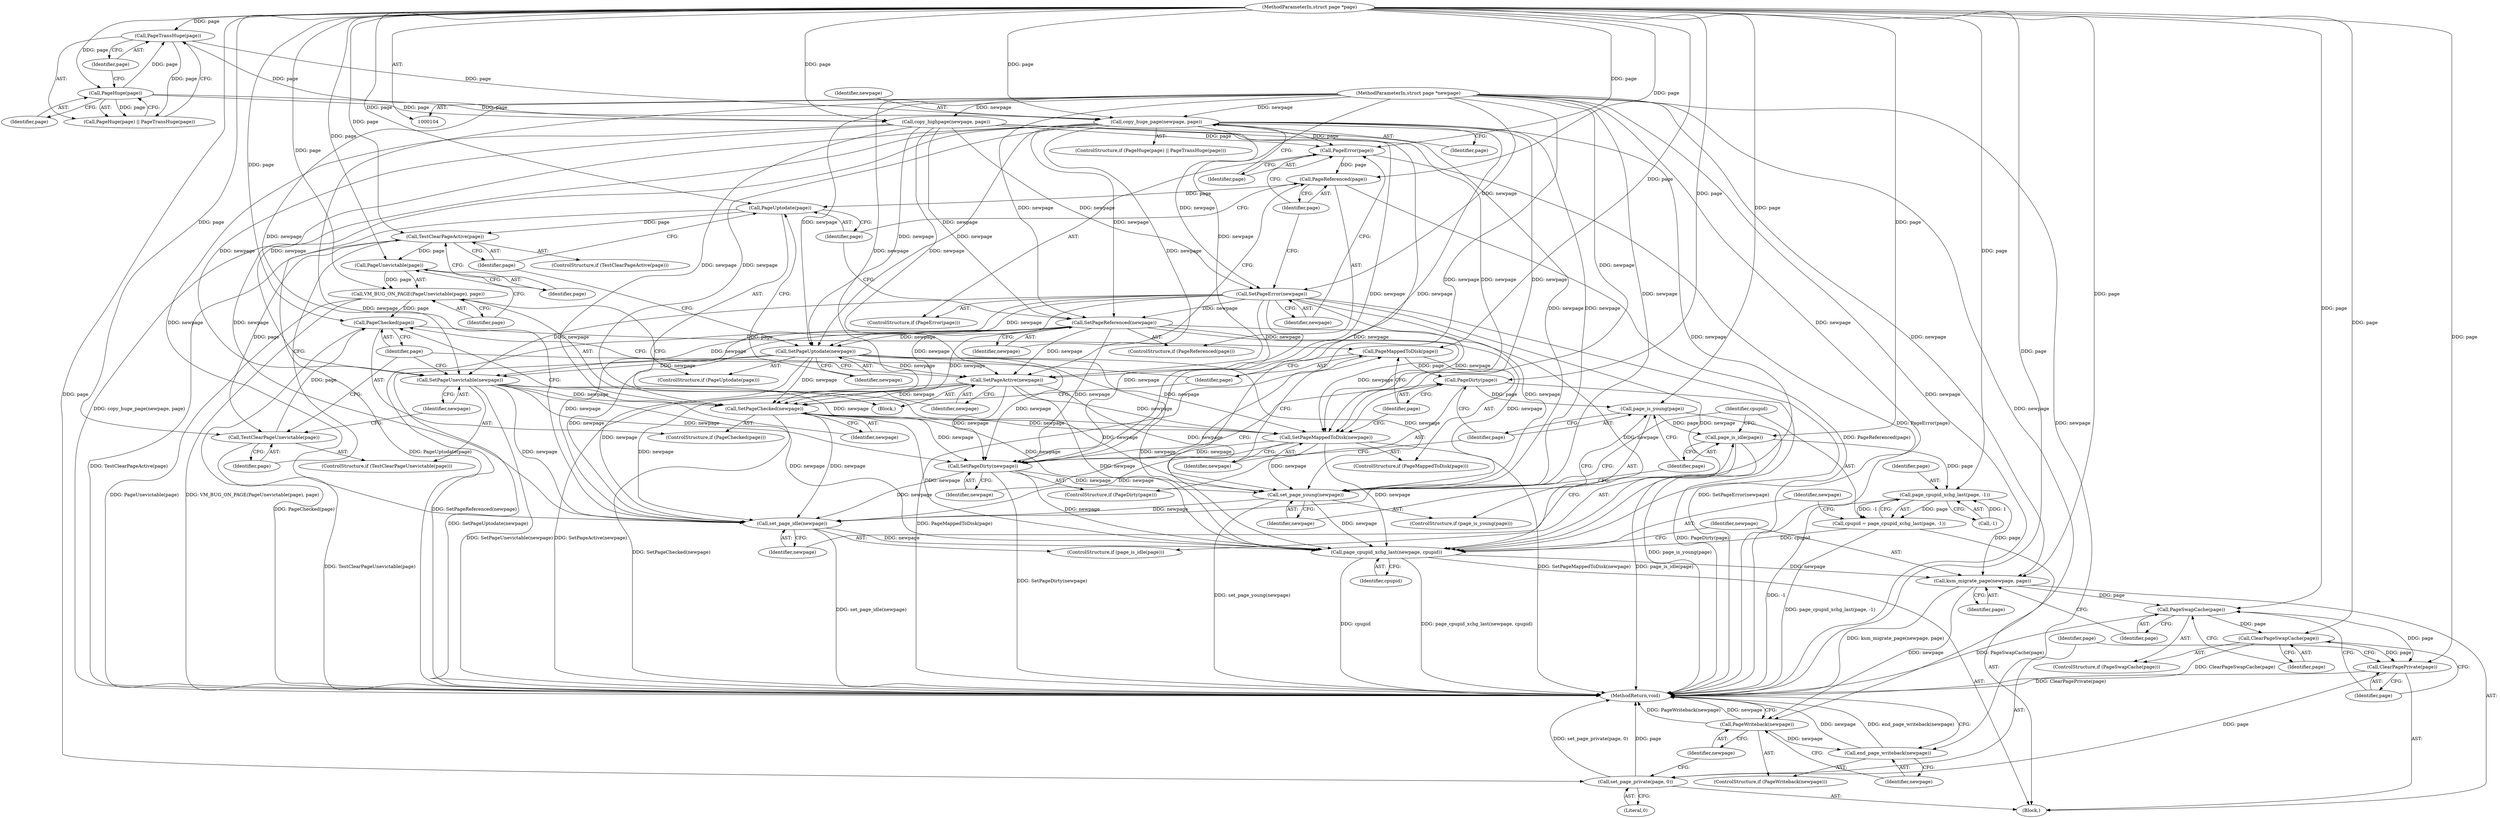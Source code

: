 digraph "0_linux_42cb14b110a5698ccf26ce59c4441722605a3743@API" {
"1000115" [label="(Call,copy_huge_page(newpage, page))"];
"1000105" [label="(MethodParameterIn,struct page *newpage)"];
"1000113" [label="(Call,PageTransHuge(page))"];
"1000111" [label="(Call,PageHuge(page))"];
"1000106" [label="(MethodParameterIn,struct page *page)"];
"1000123" [label="(Call,PageError(page))"];
"1000128" [label="(Call,PageReferenced(page))"];
"1000133" [label="(Call,PageUptodate(page))"];
"1000138" [label="(Call,TestClearPageActive(page))"];
"1000142" [label="(Call,PageUnevictable(page))"];
"1000141" [label="(Call,VM_BUG_ON_PAGE(PageUnevictable(page), page))"];
"1000154" [label="(Call,PageChecked(page))"];
"1000159" [label="(Call,PageMappedToDisk(page))"];
"1000164" [label="(Call,PageDirty(page))"];
"1000169" [label="(Call,page_is_young(page))"];
"1000174" [label="(Call,page_is_idle(page))"];
"1000180" [label="(Call,page_cpupid_xchg_last(page, -1))"];
"1000178" [label="(Call,cpupid = page_cpupid_xchg_last(page, -1))"];
"1000184" [label="(Call,page_cpupid_xchg_last(newpage, cpupid))"];
"1000187" [label="(Call,ksm_migrate_page(newpage, page))"];
"1000191" [label="(Call,PageSwapCache(page))"];
"1000193" [label="(Call,ClearPageSwapCache(page))"];
"1000195" [label="(Call,ClearPagePrivate(page))"];
"1000197" [label="(Call,set_page_private(page, 0))"];
"1000201" [label="(Call,PageWriteback(newpage))"];
"1000203" [label="(Call,end_page_writeback(newpage))"];
"1000149" [label="(Call,TestClearPageUnevictable(page))"];
"1000125" [label="(Call,SetPageError(newpage))"];
"1000130" [label="(Call,SetPageReferenced(newpage))"];
"1000135" [label="(Call,SetPageUptodate(newpage))"];
"1000145" [label="(Call,SetPageActive(newpage))"];
"1000156" [label="(Call,SetPageChecked(newpage))"];
"1000161" [label="(Call,SetPageMappedToDisk(newpage))"];
"1000166" [label="(Call,SetPageDirty(newpage))"];
"1000171" [label="(Call,set_page_young(newpage))"];
"1000176" [label="(Call,set_page_idle(newpage))"];
"1000151" [label="(Call,SetPageUnevictable(newpage))"];
"1000133" [label="(Call,PageUptodate(page))"];
"1000204" [label="(Identifier,newpage)"];
"1000124" [label="(Identifier,page)"];
"1000177" [label="(Identifier,newpage)"];
"1000137" [label="(ControlStructure,if (TestClearPageActive(page)))"];
"1000134" [label="(Identifier,page)"];
"1000203" [label="(Call,end_page_writeback(newpage))"];
"1000166" [label="(Call,SetPageDirty(newpage))"];
"1000187" [label="(Call,ksm_migrate_page(newpage, page))"];
"1000129" [label="(Identifier,page)"];
"1000127" [label="(ControlStructure,if (PageReferenced(page)))"];
"1000201" [label="(Call,PageWriteback(newpage))"];
"1000135" [label="(Call,SetPageUptodate(newpage))"];
"1000139" [label="(Identifier,page)"];
"1000175" [label="(Identifier,page)"];
"1000180" [label="(Call,page_cpupid_xchg_last(page, -1))"];
"1000109" [label="(ControlStructure,if (PageHuge(page) || PageTransHuge(page)))"];
"1000132" [label="(ControlStructure,if (PageUptodate(page)))"];
"1000188" [label="(Identifier,newpage)"];
"1000172" [label="(Identifier,newpage)"];
"1000179" [label="(Identifier,cpupid)"];
"1000181" [label="(Identifier,page)"];
"1000131" [label="(Identifier,newpage)"];
"1000185" [label="(Identifier,newpage)"];
"1000199" [label="(Literal,0)"];
"1000165" [label="(Identifier,page)"];
"1000116" [label="(Identifier,newpage)"];
"1000173" [label="(ControlStructure,if (page_is_idle(page)))"];
"1000194" [label="(Identifier,page)"];
"1000168" [label="(ControlStructure,if (page_is_young(page)))"];
"1000123" [label="(Call,PageError(page))"];
"1000152" [label="(Identifier,newpage)"];
"1000115" [label="(Call,copy_huge_page(newpage, page))"];
"1000119" [label="(Call,copy_highpage(newpage, page))"];
"1000159" [label="(Call,PageMappedToDisk(page))"];
"1000191" [label="(Call,PageSwapCache(page))"];
"1000140" [label="(Block,)"];
"1000198" [label="(Identifier,page)"];
"1000105" [label="(MethodParameterIn,struct page *newpage)"];
"1000162" [label="(Identifier,newpage)"];
"1000138" [label="(Call,TestClearPageActive(page))"];
"1000157" [label="(Identifier,newpage)"];
"1000144" [label="(Identifier,page)"];
"1000117" [label="(Identifier,page)"];
"1000189" [label="(Identifier,page)"];
"1000107" [label="(Block,)"];
"1000148" [label="(ControlStructure,if (TestClearPageUnevictable(page)))"];
"1000153" [label="(ControlStructure,if (PageChecked(page)))"];
"1000154" [label="(Call,PageChecked(page))"];
"1000151" [label="(Call,SetPageUnevictable(newpage))"];
"1000169" [label="(Call,page_is_young(page))"];
"1000143" [label="(Identifier,page)"];
"1000190" [label="(ControlStructure,if (PageSwapCache(page)))"];
"1000161" [label="(Call,SetPageMappedToDisk(newpage))"];
"1000114" [label="(Identifier,page)"];
"1000141" [label="(Call,VM_BUG_ON_PAGE(PageUnevictable(page), page))"];
"1000200" [label="(ControlStructure,if (PageWriteback(newpage)))"];
"1000186" [label="(Identifier,cpupid)"];
"1000184" [label="(Call,page_cpupid_xchg_last(newpage, cpupid))"];
"1000195" [label="(Call,ClearPagePrivate(page))"];
"1000155" [label="(Identifier,page)"];
"1000142" [label="(Call,PageUnevictable(page))"];
"1000110" [label="(Call,PageHuge(page) || PageTransHuge(page))"];
"1000197" [label="(Call,set_page_private(page, 0))"];
"1000126" [label="(Identifier,newpage)"];
"1000176" [label="(Call,set_page_idle(newpage))"];
"1000170" [label="(Identifier,page)"];
"1000146" [label="(Identifier,newpage)"];
"1000112" [label="(Identifier,page)"];
"1000158" [label="(ControlStructure,if (PageMappedToDisk(page)))"];
"1000196" [label="(Identifier,page)"];
"1000149" [label="(Call,TestClearPageUnevictable(page))"];
"1000163" [label="(ControlStructure,if (PageDirty(page)))"];
"1000122" [label="(ControlStructure,if (PageError(page)))"];
"1000193" [label="(Call,ClearPageSwapCache(page))"];
"1000192" [label="(Identifier,page)"];
"1000156" [label="(Call,SetPageChecked(newpage))"];
"1000128" [label="(Call,PageReferenced(page))"];
"1000150" [label="(Identifier,page)"];
"1000125" [label="(Call,SetPageError(newpage))"];
"1000164" [label="(Call,PageDirty(page))"];
"1000174" [label="(Call,page_is_idle(page))"];
"1000182" [label="(Call,-1)"];
"1000145" [label="(Call,SetPageActive(newpage))"];
"1000171" [label="(Call,set_page_young(newpage))"];
"1000178" [label="(Call,cpupid = page_cpupid_xchg_last(page, -1))"];
"1000130" [label="(Call,SetPageReferenced(newpage))"];
"1000205" [label="(MethodReturn,void)"];
"1000106" [label="(MethodParameterIn,struct page *page)"];
"1000111" [label="(Call,PageHuge(page))"];
"1000113" [label="(Call,PageTransHuge(page))"];
"1000160" [label="(Identifier,page)"];
"1000202" [label="(Identifier,newpage)"];
"1000167" [label="(Identifier,newpage)"];
"1000136" [label="(Identifier,newpage)"];
"1000115" -> "1000109"  [label="AST: "];
"1000115" -> "1000117"  [label="CFG: "];
"1000116" -> "1000115"  [label="AST: "];
"1000117" -> "1000115"  [label="AST: "];
"1000124" -> "1000115"  [label="CFG: "];
"1000115" -> "1000205"  [label="DDG: copy_huge_page(newpage, page)"];
"1000105" -> "1000115"  [label="DDG: newpage"];
"1000113" -> "1000115"  [label="DDG: page"];
"1000111" -> "1000115"  [label="DDG: page"];
"1000106" -> "1000115"  [label="DDG: page"];
"1000115" -> "1000123"  [label="DDG: page"];
"1000115" -> "1000125"  [label="DDG: newpage"];
"1000115" -> "1000130"  [label="DDG: newpage"];
"1000115" -> "1000135"  [label="DDG: newpage"];
"1000115" -> "1000145"  [label="DDG: newpage"];
"1000115" -> "1000151"  [label="DDG: newpage"];
"1000115" -> "1000156"  [label="DDG: newpage"];
"1000115" -> "1000161"  [label="DDG: newpage"];
"1000115" -> "1000166"  [label="DDG: newpage"];
"1000115" -> "1000171"  [label="DDG: newpage"];
"1000115" -> "1000176"  [label="DDG: newpage"];
"1000115" -> "1000184"  [label="DDG: newpage"];
"1000105" -> "1000104"  [label="AST: "];
"1000105" -> "1000205"  [label="DDG: newpage"];
"1000105" -> "1000119"  [label="DDG: newpage"];
"1000105" -> "1000125"  [label="DDG: newpage"];
"1000105" -> "1000130"  [label="DDG: newpage"];
"1000105" -> "1000135"  [label="DDG: newpage"];
"1000105" -> "1000145"  [label="DDG: newpage"];
"1000105" -> "1000151"  [label="DDG: newpage"];
"1000105" -> "1000156"  [label="DDG: newpage"];
"1000105" -> "1000161"  [label="DDG: newpage"];
"1000105" -> "1000166"  [label="DDG: newpage"];
"1000105" -> "1000171"  [label="DDG: newpage"];
"1000105" -> "1000176"  [label="DDG: newpage"];
"1000105" -> "1000184"  [label="DDG: newpage"];
"1000105" -> "1000187"  [label="DDG: newpage"];
"1000105" -> "1000201"  [label="DDG: newpage"];
"1000105" -> "1000203"  [label="DDG: newpage"];
"1000113" -> "1000110"  [label="AST: "];
"1000113" -> "1000114"  [label="CFG: "];
"1000114" -> "1000113"  [label="AST: "];
"1000110" -> "1000113"  [label="CFG: "];
"1000113" -> "1000110"  [label="DDG: page"];
"1000111" -> "1000113"  [label="DDG: page"];
"1000106" -> "1000113"  [label="DDG: page"];
"1000113" -> "1000119"  [label="DDG: page"];
"1000111" -> "1000110"  [label="AST: "];
"1000111" -> "1000112"  [label="CFG: "];
"1000112" -> "1000111"  [label="AST: "];
"1000114" -> "1000111"  [label="CFG: "];
"1000110" -> "1000111"  [label="CFG: "];
"1000111" -> "1000110"  [label="DDG: page"];
"1000106" -> "1000111"  [label="DDG: page"];
"1000111" -> "1000119"  [label="DDG: page"];
"1000106" -> "1000104"  [label="AST: "];
"1000106" -> "1000205"  [label="DDG: page"];
"1000106" -> "1000119"  [label="DDG: page"];
"1000106" -> "1000123"  [label="DDG: page"];
"1000106" -> "1000128"  [label="DDG: page"];
"1000106" -> "1000133"  [label="DDG: page"];
"1000106" -> "1000138"  [label="DDG: page"];
"1000106" -> "1000142"  [label="DDG: page"];
"1000106" -> "1000141"  [label="DDG: page"];
"1000106" -> "1000149"  [label="DDG: page"];
"1000106" -> "1000154"  [label="DDG: page"];
"1000106" -> "1000159"  [label="DDG: page"];
"1000106" -> "1000164"  [label="DDG: page"];
"1000106" -> "1000169"  [label="DDG: page"];
"1000106" -> "1000174"  [label="DDG: page"];
"1000106" -> "1000180"  [label="DDG: page"];
"1000106" -> "1000187"  [label="DDG: page"];
"1000106" -> "1000191"  [label="DDG: page"];
"1000106" -> "1000193"  [label="DDG: page"];
"1000106" -> "1000195"  [label="DDG: page"];
"1000106" -> "1000197"  [label="DDG: page"];
"1000123" -> "1000122"  [label="AST: "];
"1000123" -> "1000124"  [label="CFG: "];
"1000124" -> "1000123"  [label="AST: "];
"1000126" -> "1000123"  [label="CFG: "];
"1000129" -> "1000123"  [label="CFG: "];
"1000123" -> "1000205"  [label="DDG: PageError(page)"];
"1000119" -> "1000123"  [label="DDG: page"];
"1000123" -> "1000128"  [label="DDG: page"];
"1000128" -> "1000127"  [label="AST: "];
"1000128" -> "1000129"  [label="CFG: "];
"1000129" -> "1000128"  [label="AST: "];
"1000131" -> "1000128"  [label="CFG: "];
"1000134" -> "1000128"  [label="CFG: "];
"1000128" -> "1000205"  [label="DDG: PageReferenced(page)"];
"1000128" -> "1000133"  [label="DDG: page"];
"1000133" -> "1000132"  [label="AST: "];
"1000133" -> "1000134"  [label="CFG: "];
"1000134" -> "1000133"  [label="AST: "];
"1000136" -> "1000133"  [label="CFG: "];
"1000139" -> "1000133"  [label="CFG: "];
"1000133" -> "1000205"  [label="DDG: PageUptodate(page)"];
"1000133" -> "1000138"  [label="DDG: page"];
"1000138" -> "1000137"  [label="AST: "];
"1000138" -> "1000139"  [label="CFG: "];
"1000139" -> "1000138"  [label="AST: "];
"1000143" -> "1000138"  [label="CFG: "];
"1000150" -> "1000138"  [label="CFG: "];
"1000138" -> "1000205"  [label="DDG: TestClearPageActive(page)"];
"1000138" -> "1000142"  [label="DDG: page"];
"1000138" -> "1000149"  [label="DDG: page"];
"1000142" -> "1000141"  [label="AST: "];
"1000142" -> "1000143"  [label="CFG: "];
"1000143" -> "1000142"  [label="AST: "];
"1000144" -> "1000142"  [label="CFG: "];
"1000142" -> "1000141"  [label="DDG: page"];
"1000141" -> "1000140"  [label="AST: "];
"1000141" -> "1000144"  [label="CFG: "];
"1000144" -> "1000141"  [label="AST: "];
"1000146" -> "1000141"  [label="CFG: "];
"1000141" -> "1000205"  [label="DDG: PageUnevictable(page)"];
"1000141" -> "1000205"  [label="DDG: VM_BUG_ON_PAGE(PageUnevictable(page), page)"];
"1000141" -> "1000154"  [label="DDG: page"];
"1000154" -> "1000153"  [label="AST: "];
"1000154" -> "1000155"  [label="CFG: "];
"1000155" -> "1000154"  [label="AST: "];
"1000157" -> "1000154"  [label="CFG: "];
"1000160" -> "1000154"  [label="CFG: "];
"1000154" -> "1000205"  [label="DDG: PageChecked(page)"];
"1000149" -> "1000154"  [label="DDG: page"];
"1000154" -> "1000159"  [label="DDG: page"];
"1000159" -> "1000158"  [label="AST: "];
"1000159" -> "1000160"  [label="CFG: "];
"1000160" -> "1000159"  [label="AST: "];
"1000162" -> "1000159"  [label="CFG: "];
"1000165" -> "1000159"  [label="CFG: "];
"1000159" -> "1000205"  [label="DDG: PageMappedToDisk(page)"];
"1000159" -> "1000164"  [label="DDG: page"];
"1000164" -> "1000163"  [label="AST: "];
"1000164" -> "1000165"  [label="CFG: "];
"1000165" -> "1000164"  [label="AST: "];
"1000167" -> "1000164"  [label="CFG: "];
"1000170" -> "1000164"  [label="CFG: "];
"1000164" -> "1000205"  [label="DDG: PageDirty(page)"];
"1000164" -> "1000169"  [label="DDG: page"];
"1000169" -> "1000168"  [label="AST: "];
"1000169" -> "1000170"  [label="CFG: "];
"1000170" -> "1000169"  [label="AST: "];
"1000172" -> "1000169"  [label="CFG: "];
"1000175" -> "1000169"  [label="CFG: "];
"1000169" -> "1000205"  [label="DDG: page_is_young(page)"];
"1000169" -> "1000174"  [label="DDG: page"];
"1000174" -> "1000173"  [label="AST: "];
"1000174" -> "1000175"  [label="CFG: "];
"1000175" -> "1000174"  [label="AST: "];
"1000177" -> "1000174"  [label="CFG: "];
"1000179" -> "1000174"  [label="CFG: "];
"1000174" -> "1000205"  [label="DDG: page_is_idle(page)"];
"1000174" -> "1000180"  [label="DDG: page"];
"1000180" -> "1000178"  [label="AST: "];
"1000180" -> "1000182"  [label="CFG: "];
"1000181" -> "1000180"  [label="AST: "];
"1000182" -> "1000180"  [label="AST: "];
"1000178" -> "1000180"  [label="CFG: "];
"1000180" -> "1000205"  [label="DDG: -1"];
"1000180" -> "1000178"  [label="DDG: page"];
"1000180" -> "1000178"  [label="DDG: -1"];
"1000182" -> "1000180"  [label="DDG: 1"];
"1000180" -> "1000187"  [label="DDG: page"];
"1000178" -> "1000107"  [label="AST: "];
"1000179" -> "1000178"  [label="AST: "];
"1000185" -> "1000178"  [label="CFG: "];
"1000178" -> "1000205"  [label="DDG: page_cpupid_xchg_last(page, -1)"];
"1000178" -> "1000184"  [label="DDG: cpupid"];
"1000184" -> "1000107"  [label="AST: "];
"1000184" -> "1000186"  [label="CFG: "];
"1000185" -> "1000184"  [label="AST: "];
"1000186" -> "1000184"  [label="AST: "];
"1000188" -> "1000184"  [label="CFG: "];
"1000184" -> "1000205"  [label="DDG: cpupid"];
"1000184" -> "1000205"  [label="DDG: page_cpupid_xchg_last(newpage, cpupid)"];
"1000125" -> "1000184"  [label="DDG: newpage"];
"1000171" -> "1000184"  [label="DDG: newpage"];
"1000156" -> "1000184"  [label="DDG: newpage"];
"1000151" -> "1000184"  [label="DDG: newpage"];
"1000166" -> "1000184"  [label="DDG: newpage"];
"1000119" -> "1000184"  [label="DDG: newpage"];
"1000135" -> "1000184"  [label="DDG: newpage"];
"1000176" -> "1000184"  [label="DDG: newpage"];
"1000130" -> "1000184"  [label="DDG: newpage"];
"1000161" -> "1000184"  [label="DDG: newpage"];
"1000145" -> "1000184"  [label="DDG: newpage"];
"1000184" -> "1000187"  [label="DDG: newpage"];
"1000187" -> "1000107"  [label="AST: "];
"1000187" -> "1000189"  [label="CFG: "];
"1000188" -> "1000187"  [label="AST: "];
"1000189" -> "1000187"  [label="AST: "];
"1000192" -> "1000187"  [label="CFG: "];
"1000187" -> "1000205"  [label="DDG: ksm_migrate_page(newpage, page)"];
"1000187" -> "1000191"  [label="DDG: page"];
"1000187" -> "1000201"  [label="DDG: newpage"];
"1000191" -> "1000190"  [label="AST: "];
"1000191" -> "1000192"  [label="CFG: "];
"1000192" -> "1000191"  [label="AST: "];
"1000194" -> "1000191"  [label="CFG: "];
"1000196" -> "1000191"  [label="CFG: "];
"1000191" -> "1000205"  [label="DDG: PageSwapCache(page)"];
"1000191" -> "1000193"  [label="DDG: page"];
"1000191" -> "1000195"  [label="DDG: page"];
"1000193" -> "1000190"  [label="AST: "];
"1000193" -> "1000194"  [label="CFG: "];
"1000194" -> "1000193"  [label="AST: "];
"1000196" -> "1000193"  [label="CFG: "];
"1000193" -> "1000205"  [label="DDG: ClearPageSwapCache(page)"];
"1000193" -> "1000195"  [label="DDG: page"];
"1000195" -> "1000107"  [label="AST: "];
"1000195" -> "1000196"  [label="CFG: "];
"1000196" -> "1000195"  [label="AST: "];
"1000198" -> "1000195"  [label="CFG: "];
"1000195" -> "1000205"  [label="DDG: ClearPagePrivate(page)"];
"1000195" -> "1000197"  [label="DDG: page"];
"1000197" -> "1000107"  [label="AST: "];
"1000197" -> "1000199"  [label="CFG: "];
"1000198" -> "1000197"  [label="AST: "];
"1000199" -> "1000197"  [label="AST: "];
"1000202" -> "1000197"  [label="CFG: "];
"1000197" -> "1000205"  [label="DDG: set_page_private(page, 0)"];
"1000197" -> "1000205"  [label="DDG: page"];
"1000201" -> "1000200"  [label="AST: "];
"1000201" -> "1000202"  [label="CFG: "];
"1000202" -> "1000201"  [label="AST: "];
"1000204" -> "1000201"  [label="CFG: "];
"1000205" -> "1000201"  [label="CFG: "];
"1000201" -> "1000205"  [label="DDG: PageWriteback(newpage)"];
"1000201" -> "1000205"  [label="DDG: newpage"];
"1000201" -> "1000203"  [label="DDG: newpage"];
"1000203" -> "1000200"  [label="AST: "];
"1000203" -> "1000204"  [label="CFG: "];
"1000204" -> "1000203"  [label="AST: "];
"1000205" -> "1000203"  [label="CFG: "];
"1000203" -> "1000205"  [label="DDG: end_page_writeback(newpage)"];
"1000203" -> "1000205"  [label="DDG: newpage"];
"1000149" -> "1000148"  [label="AST: "];
"1000149" -> "1000150"  [label="CFG: "];
"1000150" -> "1000149"  [label="AST: "];
"1000152" -> "1000149"  [label="CFG: "];
"1000155" -> "1000149"  [label="CFG: "];
"1000149" -> "1000205"  [label="DDG: TestClearPageUnevictable(page)"];
"1000125" -> "1000122"  [label="AST: "];
"1000125" -> "1000126"  [label="CFG: "];
"1000126" -> "1000125"  [label="AST: "];
"1000129" -> "1000125"  [label="CFG: "];
"1000125" -> "1000205"  [label="DDG: SetPageError(newpage)"];
"1000119" -> "1000125"  [label="DDG: newpage"];
"1000125" -> "1000130"  [label="DDG: newpage"];
"1000125" -> "1000135"  [label="DDG: newpage"];
"1000125" -> "1000145"  [label="DDG: newpage"];
"1000125" -> "1000151"  [label="DDG: newpage"];
"1000125" -> "1000156"  [label="DDG: newpage"];
"1000125" -> "1000161"  [label="DDG: newpage"];
"1000125" -> "1000166"  [label="DDG: newpage"];
"1000125" -> "1000171"  [label="DDG: newpage"];
"1000125" -> "1000176"  [label="DDG: newpage"];
"1000130" -> "1000127"  [label="AST: "];
"1000130" -> "1000131"  [label="CFG: "];
"1000131" -> "1000130"  [label="AST: "];
"1000134" -> "1000130"  [label="CFG: "];
"1000130" -> "1000205"  [label="DDG: SetPageReferenced(newpage)"];
"1000119" -> "1000130"  [label="DDG: newpage"];
"1000130" -> "1000135"  [label="DDG: newpage"];
"1000130" -> "1000145"  [label="DDG: newpage"];
"1000130" -> "1000151"  [label="DDG: newpage"];
"1000130" -> "1000156"  [label="DDG: newpage"];
"1000130" -> "1000161"  [label="DDG: newpage"];
"1000130" -> "1000166"  [label="DDG: newpage"];
"1000130" -> "1000171"  [label="DDG: newpage"];
"1000130" -> "1000176"  [label="DDG: newpage"];
"1000135" -> "1000132"  [label="AST: "];
"1000135" -> "1000136"  [label="CFG: "];
"1000136" -> "1000135"  [label="AST: "];
"1000139" -> "1000135"  [label="CFG: "];
"1000135" -> "1000205"  [label="DDG: SetPageUptodate(newpage)"];
"1000119" -> "1000135"  [label="DDG: newpage"];
"1000135" -> "1000145"  [label="DDG: newpage"];
"1000135" -> "1000151"  [label="DDG: newpage"];
"1000135" -> "1000156"  [label="DDG: newpage"];
"1000135" -> "1000161"  [label="DDG: newpage"];
"1000135" -> "1000166"  [label="DDG: newpage"];
"1000135" -> "1000171"  [label="DDG: newpage"];
"1000135" -> "1000176"  [label="DDG: newpage"];
"1000145" -> "1000140"  [label="AST: "];
"1000145" -> "1000146"  [label="CFG: "];
"1000146" -> "1000145"  [label="AST: "];
"1000155" -> "1000145"  [label="CFG: "];
"1000145" -> "1000205"  [label="DDG: SetPageActive(newpage)"];
"1000119" -> "1000145"  [label="DDG: newpage"];
"1000145" -> "1000156"  [label="DDG: newpage"];
"1000145" -> "1000161"  [label="DDG: newpage"];
"1000145" -> "1000166"  [label="DDG: newpage"];
"1000145" -> "1000171"  [label="DDG: newpage"];
"1000145" -> "1000176"  [label="DDG: newpage"];
"1000156" -> "1000153"  [label="AST: "];
"1000156" -> "1000157"  [label="CFG: "];
"1000157" -> "1000156"  [label="AST: "];
"1000160" -> "1000156"  [label="CFG: "];
"1000156" -> "1000205"  [label="DDG: SetPageChecked(newpage)"];
"1000151" -> "1000156"  [label="DDG: newpage"];
"1000119" -> "1000156"  [label="DDG: newpage"];
"1000156" -> "1000161"  [label="DDG: newpage"];
"1000156" -> "1000166"  [label="DDG: newpage"];
"1000156" -> "1000171"  [label="DDG: newpage"];
"1000156" -> "1000176"  [label="DDG: newpage"];
"1000161" -> "1000158"  [label="AST: "];
"1000161" -> "1000162"  [label="CFG: "];
"1000162" -> "1000161"  [label="AST: "];
"1000165" -> "1000161"  [label="CFG: "];
"1000161" -> "1000205"  [label="DDG: SetPageMappedToDisk(newpage)"];
"1000151" -> "1000161"  [label="DDG: newpage"];
"1000119" -> "1000161"  [label="DDG: newpage"];
"1000161" -> "1000166"  [label="DDG: newpage"];
"1000161" -> "1000171"  [label="DDG: newpage"];
"1000161" -> "1000176"  [label="DDG: newpage"];
"1000166" -> "1000163"  [label="AST: "];
"1000166" -> "1000167"  [label="CFG: "];
"1000167" -> "1000166"  [label="AST: "];
"1000170" -> "1000166"  [label="CFG: "];
"1000166" -> "1000205"  [label="DDG: SetPageDirty(newpage)"];
"1000151" -> "1000166"  [label="DDG: newpage"];
"1000119" -> "1000166"  [label="DDG: newpage"];
"1000166" -> "1000171"  [label="DDG: newpage"];
"1000166" -> "1000176"  [label="DDG: newpage"];
"1000171" -> "1000168"  [label="AST: "];
"1000171" -> "1000172"  [label="CFG: "];
"1000172" -> "1000171"  [label="AST: "];
"1000175" -> "1000171"  [label="CFG: "];
"1000171" -> "1000205"  [label="DDG: set_page_young(newpage)"];
"1000151" -> "1000171"  [label="DDG: newpage"];
"1000119" -> "1000171"  [label="DDG: newpage"];
"1000171" -> "1000176"  [label="DDG: newpage"];
"1000176" -> "1000173"  [label="AST: "];
"1000176" -> "1000177"  [label="CFG: "];
"1000177" -> "1000176"  [label="AST: "];
"1000179" -> "1000176"  [label="CFG: "];
"1000176" -> "1000205"  [label="DDG: set_page_idle(newpage)"];
"1000151" -> "1000176"  [label="DDG: newpage"];
"1000119" -> "1000176"  [label="DDG: newpage"];
"1000151" -> "1000148"  [label="AST: "];
"1000151" -> "1000152"  [label="CFG: "];
"1000152" -> "1000151"  [label="AST: "];
"1000155" -> "1000151"  [label="CFG: "];
"1000151" -> "1000205"  [label="DDG: SetPageUnevictable(newpage)"];
"1000119" -> "1000151"  [label="DDG: newpage"];
}
